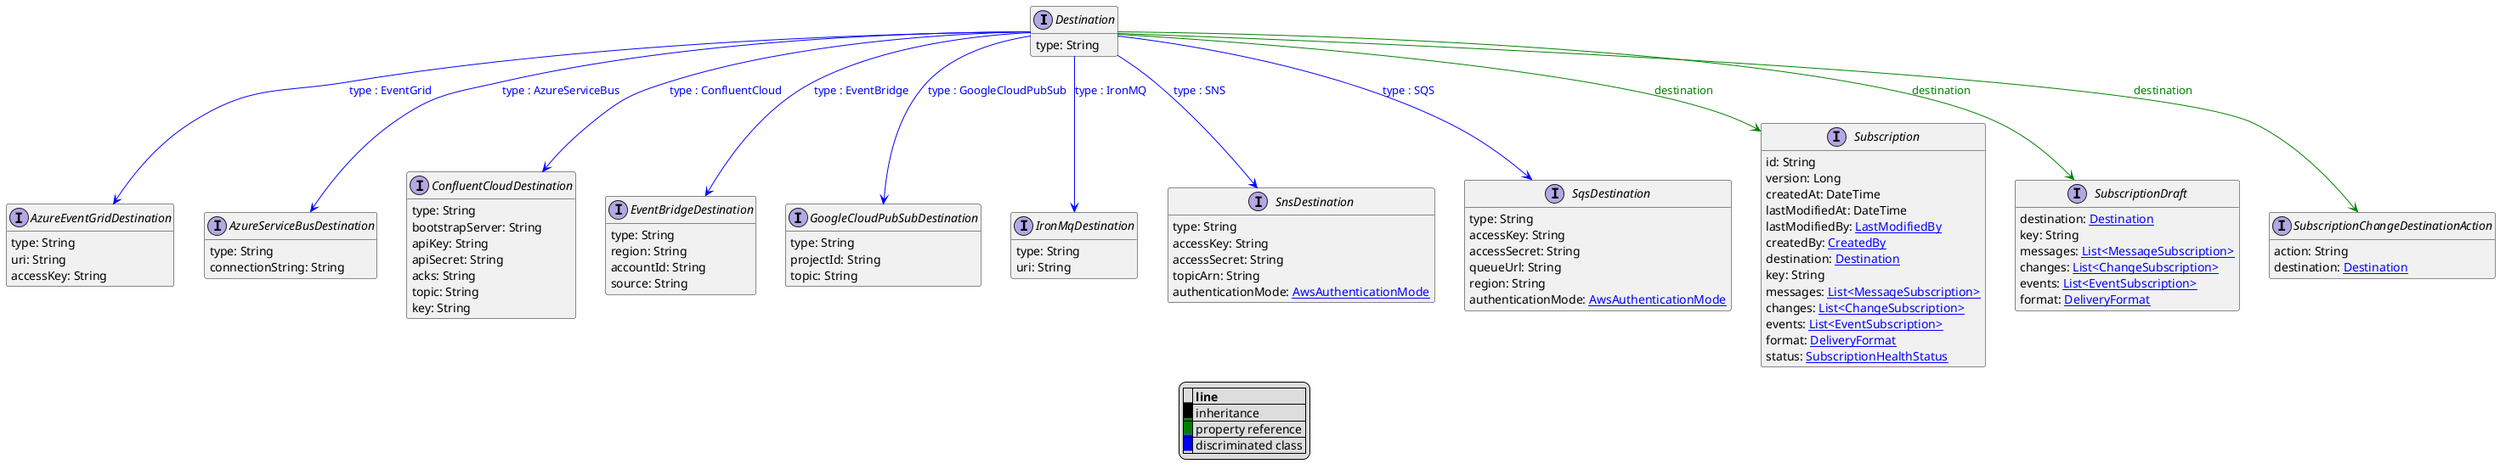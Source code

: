 @startuml

hide empty fields
hide empty methods
legend
|= |= line |
|<back:black>   </back>| inheritance |
|<back:green>   </back>| property reference |
|<back:blue>   </back>| discriminated class |
endlegend
interface Destination [[Destination.svg]]  {
    type: String
}


interface AzureEventGridDestination [[AzureEventGridDestination.svg]]  {
    type: String
    uri: String
    accessKey: String
}
interface AzureServiceBusDestination [[AzureServiceBusDestination.svg]]  {
    type: String
    connectionString: String
}
interface ConfluentCloudDestination [[ConfluentCloudDestination.svg]]  {
    type: String
    bootstrapServer: String
    apiKey: String
    apiSecret: String
    acks: String
    topic: String
    key: String
}
interface EventBridgeDestination [[EventBridgeDestination.svg]]  {
    type: String
    region: String
    accountId: String
    source: String
}
interface GoogleCloudPubSubDestination [[GoogleCloudPubSubDestination.svg]]  {
    type: String
    projectId: String
    topic: String
}
interface IronMqDestination [[IronMqDestination.svg]]  {
    type: String
    uri: String
}
interface SnsDestination [[SnsDestination.svg]]  {
    type: String
    accessKey: String
    accessSecret: String
    topicArn: String
    authenticationMode: [[AwsAuthenticationMode.svg AwsAuthenticationMode]]
}
interface SqsDestination [[SqsDestination.svg]]  {
    type: String
    accessKey: String
    accessSecret: String
    queueUrl: String
    region: String
    authenticationMode: [[AwsAuthenticationMode.svg AwsAuthenticationMode]]
}
interface Subscription [[Subscription.svg]]  {
    id: String
    version: Long
    createdAt: DateTime
    lastModifiedAt: DateTime
    lastModifiedBy: [[LastModifiedBy.svg LastModifiedBy]]
    createdBy: [[CreatedBy.svg CreatedBy]]
    destination: [[Destination.svg Destination]]
    key: String
    messages: [[MessageSubscription.svg List<MessageSubscription>]]
    changes: [[ChangeSubscription.svg List<ChangeSubscription>]]
    events: [[EventSubscription.svg List<EventSubscription>]]
    format: [[DeliveryFormat.svg DeliveryFormat]]
    status: [[SubscriptionHealthStatus.svg SubscriptionHealthStatus]]
}
interface SubscriptionDraft [[SubscriptionDraft.svg]]  {
    destination: [[Destination.svg Destination]]
    key: String
    messages: [[MessageSubscription.svg List<MessageSubscription>]]
    changes: [[ChangeSubscription.svg List<ChangeSubscription>]]
    events: [[EventSubscription.svg List<EventSubscription>]]
    format: [[DeliveryFormat.svg DeliveryFormat]]
}
interface SubscriptionChangeDestinationAction [[SubscriptionChangeDestinationAction.svg]]  {
    action: String
    destination: [[Destination.svg Destination]]
}
Destination --> AzureEventGridDestination #blue;text:blue : "type : EventGrid"
Destination --> AzureServiceBusDestination #blue;text:blue : "type : AzureServiceBus"
Destination --> ConfluentCloudDestination #blue;text:blue : "type : ConfluentCloud"
Destination --> EventBridgeDestination #blue;text:blue : "type : EventBridge"
Destination --> GoogleCloudPubSubDestination #blue;text:blue : "type : GoogleCloudPubSub"
Destination --> IronMqDestination #blue;text:blue : "type : IronMQ"
Destination --> SnsDestination #blue;text:blue : "type : SNS"
Destination --> SqsDestination #blue;text:blue : "type : SQS"
Destination --> Subscription #green;text:green : "destination"
Destination --> SubscriptionDraft #green;text:green : "destination"
Destination --> SubscriptionChangeDestinationAction #green;text:green : "destination"
@enduml
